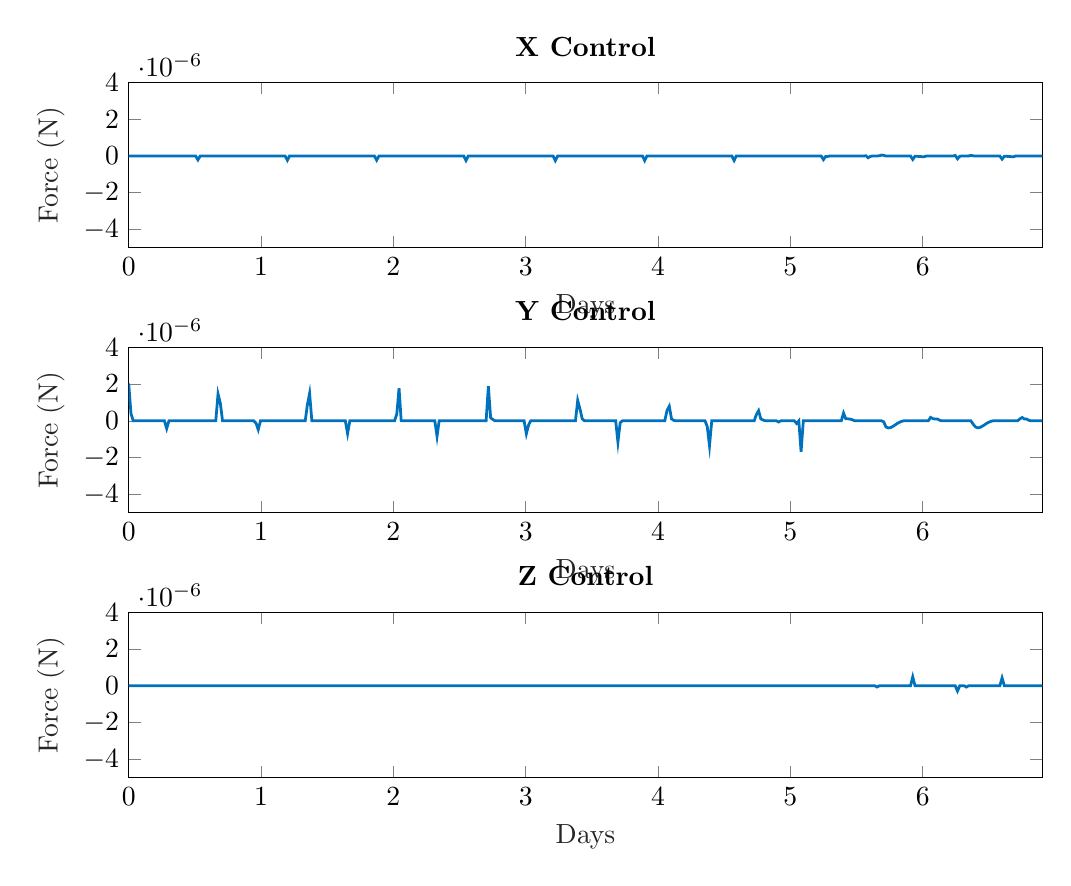 % This file was created by matlab2tikz.
%
%The latest updates can be retrieved from
%  http://www.mathworks.com/matlabcentral/fileexchange/22022-matlab2tikz-matlab2tikz
%where you can also make suggestions and rate matlab2tikz.
%
\definecolor{mycolor1}{rgb}{0.0,0.447,0.741}%
%
\begin{tikzpicture}

\begin{axis}[%
width=4.568in,
height=0.827in,
at={(0.766in,3.215in)},
scale only axis,
xmin=0,
xmax=6.904,
xlabel style={font=\color{white!15!black}},
xlabel={Days},
ymin=-5e-06,
ymax=4e-06,
ylabel style={font=\color{white!15!black}},
ylabel={Force (N)},
axis background/.style={fill=white},
title style={font=\bfseries},
title={X Control}
]
\addplot [color=mycolor1, line width=1.0pt, forget plot]
  table[row sep=crcr]{%
0	2.097e-18\\
0.017	3.658e-18\\
0.034	5.445e-18\\
0.051	6.495e-18\\
0.068	7.335e-18\\
0.084	8.867e-18\\
0.101	9.623e-18\\
0.118	1.005e-17\\
0.135	1.092e-17\\
0.152	1.134e-17\\
0.169	1.233e-17\\
0.186	2.096e-19\\
0.203	3.991e-20\\
0.219	1.192e-22\\
0.236	6.353e-20\\
0.253	3.097e-21\\
0.27	5.917e-20\\
0.287	1.465e-20\\
0.304	-1.35e-20\\
0.321	-2.83e-20\\
0.338	-1.154e-19\\
0.354	-1.674e-20\\
0.371	-4.889e-20\\
0.388	-1.526e-20\\
0.405	2.349e-20\\
0.422	-1.884e-21\\
0.439	-4.628e-21\\
0.456	2.394e-20\\
0.473	3.926e-20\\
0.49	2.012e-20\\
0.506	-5.7e-21\\
0.523	-2.113e-07\\
0.54	-3.083e-16\\
0.557	-1.591e-16\\
0.574	-9.568e-17\\
0.591	-6.125e-17\\
0.608	-3.873e-17\\
0.625	-2.21e-17\\
0.641	-9.115e-18\\
0.658	1.72e-18\\
0.675	1.204e-17\\
0.692	2.087e-17\\
0.709	3.005e-17\\
0.726	3.727e-17\\
0.743	4.434e-17\\
0.76	4.981e-17\\
0.777	5.484e-17\\
0.793	5.905e-17\\
0.81	6.242e-17\\
0.827	6.802e-17\\
0.844	7.695e-17\\
0.861	1.964e-19\\
0.878	2.214e-20\\
0.895	1.742e-19\\
0.912	1.268e-19\\
0.928	1.169e-19\\
0.945	-1.631e-20\\
0.962	9.356e-20\\
0.979	-1.433e-20\\
0.996	3.525e-20\\
1.013	-6.034e-20\\
1.03	4.997e-20\\
1.047	8.978e-20\\
1.063	6.402e-20\\
1.08	2.789e-20\\
1.097	-6.827e-20\\
1.114	-2.407e-19\\
1.131	-1.292e-19\\
1.148	-2.058e-19\\
1.165	-6.933e-20\\
1.182	2.16e-19\\
1.199	-2.311e-07\\
1.215	-2.302e-17\\
1.232	-1.148e-17\\
1.249	-6.685e-18\\
1.266	-4.277e-18\\
1.283	-2.624e-18\\
1.3	-1.502e-18\\
1.317	-6.459e-19\\
1.334	1.857e-19\\
1.35	8.724e-19\\
1.367	1.52e-18\\
1.384	2.288e-18\\
1.401	2.672e-18\\
1.418	3.198e-18\\
1.435	3.638e-18\\
1.452	3.884e-18\\
1.469	4.184e-18\\
1.485	4.687e-18\\
1.502	5.239e-18\\
1.519	6.228e-18\\
1.536	2.762e-19\\
1.553	-8.544e-20\\
1.57	4.381e-20\\
1.587	1.065e-19\\
1.604	-3.794e-20\\
1.621	-4.029e-20\\
1.637	2.864e-20\\
1.654	8.572e-20\\
1.671	-4.742e-20\\
1.688	3.769e-20\\
1.705	8.502e-20\\
1.722	-1.102e-19\\
1.739	-9.685e-20\\
1.756	-1.143e-19\\
1.772	-1.008e-19\\
1.789	-1.003e-19\\
1.806	-1.29e-19\\
1.823	9.02e-20\\
1.84	1.376e-19\\
1.857	-9.325e-20\\
1.874	-2.273e-07\\
1.891	-2.527e-18\\
1.907	-4.538e-19\\
1.924	-8.269e-19\\
1.941	-5.247e-19\\
1.958	-3.534e-19\\
1.975	-8.013e-20\\
1.992	-9.945e-20\\
2.009	1.281e-19\\
2.026	-1.489e-19\\
2.043	2.471e-19\\
2.059	1.5e-19\\
2.076	2.81e-19\\
2.093	1.509e-19\\
2.11	5.641e-19\\
2.127	1.777e-19\\
2.144	5.908e-19\\
2.161	7.301e-19\\
2.178	7.231e-19\\
2.194	1.427e-18\\
2.211	3.069e-18\\
2.228	1.645e-18\\
2.245	1.425e-18\\
2.262	1.175e-18\\
2.279	1.091e-18\\
2.296	1.414e-18\\
2.313	8.963e-19\\
2.33	3.959e-19\\
2.346	8.309e-19\\
2.363	1.98e-19\\
2.38	3.272e-19\\
2.397	1.529e-19\\
2.414	1.082e-19\\
2.431	-1.316e-19\\
2.448	-3.332e-19\\
2.465	-4.635e-19\\
2.481	-3.717e-19\\
2.498	-6.752e-19\\
2.515	-4.655e-19\\
2.532	1.553e-20\\
2.549	-2.441e-07\\
2.566	-1.876e-17\\
2.583	-6.481e-18\\
2.6	-6.972e-18\\
2.616	-1.073e-17\\
2.633	-6.098e-18\\
2.65	1.174e-18\\
2.667	-2.897e-18\\
2.684	-2.006e-18\\
2.701	2.118e-18\\
2.718	5.922e-18\\
2.735	-4.064e-18\\
2.752	1.536e-18\\
2.768	5.349e-18\\
2.785	4.818e-18\\
2.802	3.861e-18\\
2.819	5.575e-18\\
2.836	8.374e-18\\
2.853	1.207e-17\\
2.87	3.717e-18\\
2.887	2.918e-19\\
2.903	5.771e-19\\
2.92	8.271e-19\\
2.937	5.92e-21\\
2.954	8.292e-19\\
2.971	8.581e-19\\
2.988	1.592e-19\\
3.005	1.245e-19\\
3.022	1.783e-19\\
3.038	1.124e-19\\
3.055	3.105e-21\\
3.072	-1.351e-19\\
3.089	-9.261e-20\\
3.106	1.999e-19\\
3.123	-7.103e-19\\
3.14	-2.373e-19\\
3.157	-3.727e-19\\
3.174	-7.795e-20\\
3.19	-2.914e-19\\
3.207	-3.223e-19\\
3.224	-2.507e-07\\
3.241	-3.388e-17\\
3.258	-1.658e-17\\
3.275	-9.572e-18\\
3.292	-6.27e-18\\
3.309	-3.708e-18\\
3.325	-2.329e-18\\
3.342	-1.346e-18\\
3.359	-5.761e-19\\
3.376	1.164e-18\\
3.393	2.096e-18\\
3.41	2.988e-18\\
3.427	4.191e-18\\
3.444	4.543e-18\\
3.46	5.712e-18\\
3.477	6.807e-18\\
3.494	7.774e-18\\
3.511	9.053e-18\\
3.528	1.063e-17\\
3.545	1.423e-17\\
3.562	8.299e-17\\
3.579	5.99e-17\\
3.596	5.695e-17\\
3.612	5.629e-17\\
3.629	5.237e-17\\
3.646	4.309e-17\\
3.663	3.395e-17\\
3.68	2.412e-17\\
3.697	2.513e-17\\
3.714	1.212e-17\\
3.731	1.72e-17\\
3.747	1.012e-17\\
3.764	-4.492e-17\\
3.781	5.917e-18\\
3.798	1.853e-18\\
3.815	-2.132e-18\\
3.832	-1.387e-17\\
3.849	-1.186e-17\\
3.866	-1.522e-17\\
3.883	-1.061e-17\\
3.899	-2.488e-07\\
3.916	-7.696e-17\\
3.933	-3.612e-17\\
3.95	-2.214e-17\\
3.967	-1.463e-17\\
3.984	-9.762e-18\\
4.001	-6.074e-18\\
4.018	-3.102e-18\\
4.034	-3.771e-19\\
4.051	2.122e-18\\
4.068	4.532e-18\\
4.085	6.987e-18\\
4.102	9.248e-18\\
4.119	1.078e-17\\
4.136	1.348e-17\\
4.153	1.606e-17\\
4.169	1.904e-17\\
4.186	2.261e-17\\
4.203	2.834e-17\\
4.22	4.275e-17\\
4.237	4.869e-18\\
4.254	3.293e-18\\
4.271	2.899e-18\\
4.288	3.325e-18\\
4.305	2.841e-18\\
4.321	2.194e-18\\
4.338	1.76e-18\\
4.355	2.31e-18\\
4.372	1.673e-18\\
4.389	1.076e-18\\
4.406	1.16e-18\\
4.423	6.495e-19\\
4.44	7.963e-19\\
4.456	-2.323e-19\\
4.473	-3.418e-21\\
4.49	-7.423e-19\\
4.507	-5.856e-19\\
4.524	-1.415e-18\\
4.541	-1.712e-18\\
4.558	-8.47e-19\\
4.575	-2.432e-07\\
4.591	-1.467e-17\\
4.608	-6.687e-18\\
4.625	-3.917e-18\\
4.642	-2.508e-18\\
4.659	-1.655e-18\\
4.676	-9.965e-19\\
4.693	-5.448e-19\\
4.71	-5.622e-20\\
4.727	3.99e-19\\
4.743	9.393e-19\\
4.76	1.258e-18\\
4.777	1.647e-18\\
4.794	1.935e-18\\
4.811	2.657e-18\\
4.828	3.194e-18\\
4.845	3.497e-18\\
4.862	4.308e-18\\
4.878	5.635e-18\\
4.895	9.184e-18\\
4.912	-2.591e-09\\
4.929	5.487e-19\\
4.946	-1.649e-19\\
4.963	7.249e-19\\
4.98	-2.228e-19\\
4.997	9.311e-20\\
5.013	-2.829e-19\\
5.03	-7.885e-20\\
5.047	2.535e-19\\
5.064	-7.322e-20\\
5.081	-2.519e-19\\
5.098	-1.304e-22\\
5.115	-5.165e-19\\
5.132	-3.78e-19\\
5.149	-2.122e-19\\
5.165	-1.102e-18\\
5.182	1.376e-19\\
5.199	-5.348e-19\\
5.216	1.311e-19\\
5.233	-3.89e-19\\
5.25	-1.967e-07\\
5.267	-2.159e-08\\
5.284	-2.098e-08\\
5.3	-2.726e-18\\
5.317	-7.261e-19\\
5.334	-7.291e-19\\
5.351	3.064e-19\\
5.368	-2.405e-20\\
5.385	-1.728e-19\\
5.402	1.011e-20\\
5.419	3.02e-19\\
5.436	2.616e-19\\
5.452	2.434e-19\\
5.469	4.738e-19\\
5.486	8.595e-19\\
5.503	1.002e-18\\
5.52	1.499e-18\\
5.537	1.42e-18\\
5.554	3.354e-18\\
5.571	1.532e-08\\
5.587	-9.644e-08\\
5.604	-2.295e-08\\
5.621	1.791e-19\\
5.638	1.113e-18\\
5.655	1.9e-18\\
5.672	1.261e-08\\
5.689	4.978e-08\\
5.706	3.59e-08\\
5.722	2.507e-18\\
5.739	5.465e-18\\
5.756	7.235e-18\\
5.773	8.193e-18\\
5.79	1.088e-17\\
5.807	1.228e-17\\
5.824	1.319e-17\\
5.841	2.073e-17\\
5.858	-7.234e-16\\
5.874	-3.307e-09\\
5.891	2.942e-16\\
5.908	3.107e-16\\
5.925	-1.865e-07\\
5.942	-1.254e-08\\
5.959	-1.746e-08\\
5.976	-2.52e-08\\
5.993	-3.47e-08\\
6.009	-4.5e-08\\
6.026	-1.142e-16\\
6.043	-1.084e-17\\
6.06	-4.599e-18\\
6.077	-3.121e-18\\
6.094	-1.724e-19\\
6.111	2.506e-18\\
6.128	3.155e-18\\
6.144	4.481e-18\\
6.161	6.588e-18\\
6.178	9.475e-18\\
6.195	1.399e-17\\
6.212	2.038e-17\\
6.229	4.248e-17\\
6.246	3.099e-08\\
6.263	-1.549e-07\\
6.28	-1.249e-08\\
6.296	-6.755e-17\\
6.313	-6.201e-18\\
6.33	1.839e-17\\
6.347	1.53e-16\\
6.364	3.437e-08\\
6.381	1.023e-08\\
6.398	-5.819e-18\\
6.415	-1.377e-17\\
6.431	-1.298e-17\\
6.448	-2.145e-17\\
6.465	-1.946e-17\\
6.482	-1.688e-17\\
6.499	-2.097e-17\\
6.516	-1.287e-17\\
6.533	-1.673e-17\\
6.55	-3.101e-09\\
6.566	-9.09e-17\\
6.583	-6.418e-17\\
6.6	-1.701e-07\\
6.617	-1.252e-08\\
6.634	-1.757e-08\\
6.651	-2.532e-08\\
6.668	-3.472e-08\\
6.685	-4.484e-08\\
6.702	-7.203e-17\\
6.718	-9.552e-18\\
6.735	-4.086e-18\\
6.752	-1.559e-18\\
6.769	8.732e-20\\
6.786	1.054e-18\\
6.803	1.995e-18\\
6.82	3.505e-18\\
6.837	5.325e-18\\
6.853	7.396e-18\\
6.87	1.014e-17\\
6.887	1.473e-17\\
6.904	2.786e-17\\
};
\end{axis}

\begin{axis}[%
width=4.568in,
height=0.827in,
at={(0.766in,1.891in)},
scale only axis,
xmin=0,
xmax=6.904,
xlabel style={font=\color{white!15!black}},
xlabel={Days},
ymin=-5e-06,
ymax=4e-06,
ylabel style={font=\color{white!15!black}},
ylabel={Force (N)},
axis background/.style={fill=white},
title style={font=\bfseries},
title={Y Control}
]
\addplot [color=mycolor1, line width=1.0pt, forget plot]
  table[row sep=crcr]{%
0	2.032e-06\\
0.017	3.982e-07\\
0.034	6.706e-16\\
0.051	1.605e-16\\
0.068	6.319e-17\\
0.084	3.179e-17\\
0.101	1.777e-17\\
0.118	1.056e-17\\
0.135	5.634e-18\\
0.152	1.854e-18\\
0.169	-1.759e-18\\
0.186	-1.075e-19\\
0.203	-7.579e-20\\
0.219	-1.087e-19\\
0.236	-1.42e-19\\
0.253	-1.352e-19\\
0.27	-3.154e-19\\
0.287	-4.254e-07\\
0.304	-5.267e-18\\
0.321	-2.711e-19\\
0.338	-1.889e-19\\
0.354	-3.311e-23\\
0.371	-1.346e-20\\
0.388	1.698e-20\\
0.405	1.163e-20\\
0.422	2.919e-20\\
0.439	8.7e-20\\
0.456	5.313e-20\\
0.473	-6.375e-21\\
0.49	-8.345e-22\\
0.506	5.497e-20\\
0.523	-3.425e-18\\
0.54	1.551e-17\\
0.557	3.248e-17\\
0.574	5.466e-17\\
0.591	9.458e-17\\
0.608	1.807e-16\\
0.625	3.973e-16\\
0.641	1.26e-15\\
0.658	5.087e-15\\
0.675	1.46e-06\\
0.692	9.732e-07\\
0.709	3.129e-15\\
0.726	1.032e-15\\
0.743	3.964e-16\\
0.76	1.851e-16\\
0.777	1.011e-16\\
0.793	5.806e-17\\
0.81	3.093e-17\\
0.827	8.464e-18\\
0.844	-1.232e-17\\
0.861	1.483e-20\\
0.878	6.026e-20\\
0.895	-1.984e-19\\
0.912	-4.497e-19\\
0.928	-7.838e-19\\
0.945	-2.096e-18\\
0.962	-1.274e-07\\
0.979	-4.83e-07\\
0.996	-2.328e-18\\
1.013	-9.628e-19\\
1.03	-2.953e-19\\
1.047	-3.663e-20\\
1.063	-1.268e-19\\
1.08	2.104e-20\\
1.097	-2.389e-20\\
1.114	3.886e-20\\
1.131	-1.452e-19\\
1.148	1.169e-19\\
1.165	1.975e-20\\
1.182	-3.353e-20\\
1.199	-2.088e-19\\
1.215	1.064e-18\\
1.232	2.259e-18\\
1.249	3.661e-18\\
1.266	6.383e-18\\
1.283	1.209e-17\\
1.3	2.637e-17\\
1.317	7.185e-17\\
1.334	3.066e-16\\
1.35	8.594e-07\\
1.367	1.491e-06\\
1.384	8.018e-17\\
1.401	4.825e-17\\
1.418	2.257e-17\\
1.435	1.125e-17\\
1.452	5.961e-18\\
1.469	3.217e-18\\
1.485	1.609e-18\\
1.502	6.015e-19\\
1.519	-8.748e-19\\
1.536	-1.689e-19\\
1.553	-2.007e-19\\
1.57	1.652e-20\\
1.587	-8.376e-19\\
1.604	9.428e-20\\
1.621	-3.058e-19\\
1.637	-2.614e-18\\
1.654	-6.964e-07\\
1.671	-1.281e-17\\
1.688	-1.212e-18\\
1.705	-3.266e-19\\
1.722	2.482e-20\\
1.739	-8.94e-19\\
1.756	7.608e-20\\
1.772	-1.367e-19\\
1.789	4.592e-19\\
1.806	-3.023e-19\\
1.823	1.583e-19\\
1.84	3.249e-20\\
1.857	-1.159e-19\\
1.874	5.265e-20\\
1.891	-2.603e-19\\
1.907	7.627e-20\\
1.924	3.088e-19\\
1.941	5.311e-19\\
1.958	1.133e-18\\
1.975	2.1e-18\\
1.992	4.627e-18\\
2.009	1.652e-17\\
2.026	3.664e-07\\
2.043	1.777e-06\\
2.059	1.269e-08\\
2.076	8.509e-18\\
2.093	2.796e-18\\
2.11	1.31e-18\\
2.127	7.111e-19\\
2.144	1.157e-19\\
2.161	1.692e-19\\
2.178	-7.922e-20\\
2.194	4.282e-20\\
2.211	-6.037e-19\\
2.228	-1.227e-18\\
2.245	-2.32e-18\\
2.262	-2.679e-18\\
2.279	-4.245e-18\\
2.296	-9.504e-18\\
2.313	-5.566e-17\\
2.33	-8.466e-07\\
2.346	-5.27e-16\\
2.363	-3.386e-17\\
2.38	-1.07e-17\\
2.397	-5.111e-18\\
2.414	-2.666e-18\\
2.431	-1.807e-18\\
2.448	-1.194e-18\\
2.465	-8.037e-19\\
2.481	-6.362e-19\\
2.498	-7.719e-20\\
2.515	1.096e-19\\
2.532	1.824e-20\\
2.549	-2.171e-18\\
2.566	6.62e-18\\
2.583	-4.138e-18\\
2.6	8.845e-18\\
2.616	4.29e-18\\
2.633	1.122e-17\\
2.65	1.458e-17\\
2.667	1.907e-17\\
2.684	3.453e-17\\
2.701	1.038e-16\\
2.718	1.88e-06\\
2.735	1.614e-07\\
2.752	7.195e-08\\
2.768	6.038e-17\\
2.785	2.376e-17\\
2.802	8.982e-18\\
2.819	3.007e-18\\
2.836	3.754e-18\\
2.853	1.873e-18\\
2.87	-2.706e-18\\
2.887	-1.711e-19\\
2.903	-4.306e-19\\
2.92	-3.282e-19\\
2.937	-1.496e-18\\
2.954	-2.669e-18\\
2.971	-6.912e-18\\
2.988	-2.175e-17\\
3.005	-7.04e-07\\
3.022	-2.225e-07\\
3.038	-2.049e-17\\
3.055	-6.642e-18\\
3.072	-2.93e-18\\
3.089	-1.012e-18\\
3.106	-8.855e-19\\
3.123	-1.087e-18\\
3.14	-4.129e-20\\
3.157	-2.92e-19\\
3.174	-3.705e-20\\
3.19	3.767e-19\\
3.207	2.373e-19\\
3.224	-2.193e-18\\
3.241	-1.656e-19\\
3.258	1.656e-18\\
3.275	3.815e-18\\
3.292	6.286e-18\\
3.309	1.001e-17\\
3.325	1.635e-17\\
3.342	2.921e-17\\
3.359	6.492e-17\\
3.376	2.208e-16\\
3.393	1.109e-06\\
3.41	6.515e-07\\
3.427	1.108e-07\\
3.444	3.186e-16\\
3.46	3.616e-17\\
3.477	1.668e-17\\
3.494	9.44e-18\\
3.511	5.071e-18\\
3.528	3.152e-18\\
3.545	1.638e-19\\
3.562	-4.446e-18\\
3.579	-2.727e-18\\
3.596	-1.492e-17\\
3.612	-3.977e-17\\
3.629	-8.617e-17\\
3.646	-1.477e-16\\
3.663	-3.102e-16\\
3.68	-9.927e-16\\
3.697	-1.159e-06\\
3.714	-1.066e-07\\
3.731	-1.156e-15\\
3.747	-3.595e-16\\
3.764	-9.506e-17\\
3.781	-8.255e-17\\
3.798	-4.987e-17\\
3.815	-3.739e-17\\
3.832	-2.281e-17\\
3.849	-1.189e-17\\
3.866	-4.102e-18\\
3.883	3.427e-18\\
3.899	-5.695e-18\\
3.916	-9.866e-19\\
3.933	3.241e-18\\
3.95	7.79e-18\\
3.967	1.337e-17\\
3.984	2.155e-17\\
4.001	3.499e-17\\
4.018	6.14e-17\\
4.034	1.279e-16\\
4.051	3.966e-16\\
4.068	5.618e-07\\
4.085	7.932e-07\\
4.102	1.08e-07\\
4.119	2.253e-08\\
4.136	1.236e-16\\
4.153	4.836e-17\\
4.169	2.518e-17\\
4.186	1.406e-17\\
4.203	7.268e-18\\
4.22	1.661e-18\\
4.237	5.899e-19\\
4.254	-1.328e-18\\
4.271	-2.103e-18\\
4.288	-4.188e-18\\
4.305	-6.264e-18\\
4.321	-1.195e-17\\
4.338	-2.651e-17\\
4.355	-8.253e-17\\
4.372	-3.105e-07\\
4.389	-1.357e-06\\
4.406	-9.344e-17\\
4.423	-2.801e-17\\
4.44	-1.387e-17\\
4.456	-8.267e-18\\
4.473	-5.206e-18\\
4.49	-2.591e-18\\
4.507	-3.111e-19\\
4.524	-8.078e-19\\
4.541	7.129e-20\\
4.558	1.164e-18\\
4.575	-9.84e-19\\
4.591	-1.268e-19\\
4.608	5.677e-19\\
4.625	1.403e-18\\
4.642	2.518e-18\\
4.659	3.998e-18\\
4.676	6.568e-18\\
4.693	1.151e-17\\
4.71	2.388e-17\\
4.727	7.199e-17\\
4.743	3.362e-07\\
4.76	5.514e-07\\
4.777	1.002e-07\\
4.794	4.479e-08\\
4.811	2.365e-17\\
4.828	9.173e-18\\
4.845	4.811e-18\\
4.862	2.169e-18\\
4.878	6.606e-19\\
4.895	2.767e-19\\
4.912	-6.387e-08\\
4.929	-3.729e-19\\
4.946	2.327e-19\\
4.963	-1.32e-19\\
4.98	-4.947e-19\\
4.997	-4.172e-19\\
5.013	-1.502e-18\\
5.03	-1.308e-18\\
5.047	-1.432e-07\\
5.064	-1.814e-17\\
5.081	-1.685e-06\\
5.098	-7.49e-17\\
5.115	-4.568e-18\\
5.132	-1.739e-18\\
5.149	-1.356e-18\\
5.165	-4.524e-19\\
5.182	-3.006e-19\\
5.199	-3.438e-20\\
5.216	1.704e-19\\
5.233	-6.364e-19\\
5.25	9.706e-20\\
5.267	-1.066e-18\\
5.284	-1.246e-18\\
5.3	5.847e-19\\
5.317	5.353e-19\\
5.334	1.48e-18\\
5.351	2.573e-18\\
5.368	5.633e-18\\
5.385	2.172e-17\\
5.402	4.206e-07\\
5.419	1.073e-07\\
5.436	1.061e-07\\
5.452	9.201e-08\\
5.469	5.607e-08\\
5.486	2.923e-18\\
5.503	1.168e-18\\
5.52	4.512e-19\\
5.537	3.977e-19\\
5.554	3.285e-19\\
5.571	-1.359e-20\\
5.587	-4.25e-18\\
5.604	-3.131e-18\\
5.621	-4.255e-18\\
5.638	-4.651e-18\\
5.655	-5.118e-18\\
5.672	-4.533e-18\\
5.689	-3.748e-18\\
5.706	-5.871e-08\\
5.722	-3.3e-07\\
5.739	-3.863e-07\\
5.756	-3.732e-07\\
5.773	-3.106e-07\\
5.79	-2.37e-07\\
5.807	-1.492e-07\\
5.824	-8.185e-08\\
5.841	-2.717e-08\\
5.858	2.781e-16\\
5.874	8.947e-17\\
5.891	-6.963e-17\\
5.908	-1.233e-16\\
5.925	-1.41e-17\\
5.942	-7.134e-18\\
5.959	-3.943e-18\\
5.976	1.015e-18\\
5.993	3.725e-18\\
6.009	1.055e-17\\
6.026	4.486e-17\\
6.043	1.433e-16\\
6.06	1.838e-07\\
6.077	1.173e-07\\
6.094	9.717e-08\\
6.111	9.752e-08\\
6.128	3.015e-08\\
6.144	3.865e-17\\
6.161	1.553e-17\\
6.178	7.784e-18\\
6.195	3.681e-18\\
6.212	4.283e-19\\
6.229	-3.081e-18\\
6.246	-8.702e-18\\
6.263	-7.844e-18\\
6.28	7.172e-18\\
6.296	1.472e-17\\
6.313	7.667e-18\\
6.33	-5.664e-18\\
6.347	-2.994e-17\\
6.364	-7.533e-17\\
6.381	-1.769e-07\\
6.398	-3.28e-07\\
6.415	-3.81e-07\\
6.431	-3.664e-07\\
6.448	-3.039e-07\\
6.465	-2.317e-07\\
6.482	-1.458e-07\\
6.499	-8.027e-08\\
6.516	-2.693e-08\\
6.533	-4.501e-10\\
6.55	-5.184e-17\\
6.566	-3.977e-17\\
6.583	-3.368e-17\\
6.6	-1.242e-17\\
6.617	-5.773e-18\\
6.634	-2.971e-18\\
6.651	-3.467e-19\\
6.668	2.375e-18\\
6.685	6.2e-18\\
6.702	2.909e-17\\
6.718	8.805e-17\\
6.735	1.073e-07\\
6.752	1.796e-07\\
6.769	9.429e-08\\
6.786	9.464e-08\\
6.803	2.418e-08\\
6.82	2.935e-17\\
6.837	1.266e-17\\
6.853	6.478e-18\\
6.87	3.233e-18\\
6.887	6.673e-19\\
6.904	-1.702e-18\\
};
\end{axis}

\begin{axis}[%
width=4.568in,
height=0.827in,
at={(0.766in,0.566in)},
scale only axis,
xmin=0,
xmax=6.904,
xlabel style={font=\color{white!15!black}},
xlabel={Days},
ymin=-5e-06,
ymax=4e-06,
ylabel style={font=\color{white!15!black}},
ylabel={Force (N)},
axis background/.style={fill=white},
title style={font=\bfseries},
title={Z Control}
]
\addplot [color=mycolor1, line width=1.0pt, forget plot]
  table[row sep=crcr]{%
0	3.61e-19\\
0.017	-6.447e-20\\
0.034	-8.044e-19\\
0.051	-1.727e-18\\
0.068	-2.277e-18\\
0.084	-2.675e-18\\
0.101	-3.665e-18\\
0.118	-3.875e-18\\
0.135	-3.893e-18\\
0.152	-4.717e-18\\
0.169	-5.058e-18\\
0.186	8.202e-20\\
0.203	1.156e-19\\
0.219	7.299e-20\\
0.236	3.55e-21\\
0.253	9.566e-20\\
0.27	-6.122e-20\\
0.287	-3.802e-20\\
0.304	-7.494e-20\\
0.321	-2.705e-20\\
0.338	-1.322e-21\\
0.354	6.592e-20\\
0.371	-2.086e-20\\
0.388	8.175e-20\\
0.405	5.207e-20\\
0.422	-9.283e-21\\
0.439	5.055e-20\\
0.456	-2.66e-20\\
0.473	1.918e-20\\
0.49	-1.588e-20\\
0.506	-3.614e-21\\
0.523	2.583e-17\\
0.54	2.76e-17\\
0.557	2.83e-17\\
0.574	2.823e-17\\
0.591	2.654e-17\\
0.608	2.422e-17\\
0.625	2.045e-17\\
0.641	1.624e-17\\
0.658	1.098e-17\\
0.675	5.812e-18\\
0.692	1.806e-20\\
0.709	-5.478e-18\\
0.726	-9.989e-18\\
0.743	-1.475e-17\\
0.76	-1.96e-17\\
0.777	-2.329e-17\\
0.793	-2.648e-17\\
0.81	-2.961e-17\\
0.827	-3.181e-17\\
0.844	-3.519e-17\\
0.861	-1.132e-19\\
0.878	-1.265e-19\\
0.895	-1.407e-19\\
0.912	-6.687e-20\\
0.928	6.921e-20\\
0.945	1.552e-19\\
0.962	3.476e-20\\
0.979	-1.495e-19\\
0.996	1.146e-19\\
1.013	8.054e-21\\
1.03	1.168e-19\\
1.047	-1.354e-19\\
1.063	-2.877e-20\\
1.08	-1.109e-19\\
1.097	1.362e-19\\
1.114	7.359e-20\\
1.131	4.847e-20\\
1.148	9.232e-20\\
1.165	-2.919e-20\\
1.182	1.163e-19\\
1.199	2.18e-18\\
1.215	2.281e-18\\
1.232	2.485e-18\\
1.249	2.288e-18\\
1.266	2.339e-18\\
1.283	2.02e-18\\
1.3	1.714e-18\\
1.317	1.379e-18\\
1.334	9.876e-19\\
1.35	5.031e-19\\
1.367	1.519e-19\\
1.384	-2.934e-19\\
1.401	-6.691e-19\\
1.418	-1.032e-18\\
1.435	-1.434e-18\\
1.452	-1.689e-18\\
1.469	-2.002e-18\\
1.485	-2.21e-18\\
1.502	-2.462e-18\\
1.519	-2.728e-18\\
1.536	7.268e-20\\
1.553	-4.773e-20\\
1.57	6.554e-20\\
1.587	-4.464e-20\\
1.604	-2.251e-19\\
1.621	-9.885e-20\\
1.637	-2.297e-19\\
1.654	-1.752e-20\\
1.671	7.809e-20\\
1.688	2.467e-20\\
1.705	1.401e-19\\
1.722	-1.019e-19\\
1.739	-2.144e-20\\
1.756	9.642e-20\\
1.772	-5.664e-20\\
1.789	8.024e-21\\
1.806	7.085e-20\\
1.823	-6.412e-21\\
1.84	1.595e-19\\
1.857	-1.427e-19\\
1.874	6.412e-19\\
1.891	1.426e-19\\
1.907	1.934e-19\\
1.924	4.25e-19\\
1.941	4.712e-19\\
1.958	2.159e-19\\
1.975	2.809e-19\\
1.992	2.798e-19\\
2.009	2.264e-19\\
2.026	-1.938e-19\\
2.043	-2.983e-19\\
2.059	-1.732e-19\\
2.076	6.632e-22\\
2.093	-5.143e-19\\
2.11	7.088e-20\\
2.127	-2.049e-19\\
2.144	-6.524e-19\\
2.161	-2.12e-19\\
2.178	-5.016e-19\\
2.194	9.811e-20\\
2.211	-4.021e-19\\
2.228	-4.852e-19\\
2.245	-3.648e-19\\
2.262	-2.403e-19\\
2.279	-1.051e-19\\
2.296	6.036e-20\\
2.313	6.788e-20\\
2.33	-9.968e-20\\
2.346	4.365e-20\\
2.363	-6.014e-20\\
2.38	-3.686e-20\\
2.397	-1.038e-19\\
2.414	-2.377e-19\\
2.431	4.729e-20\\
2.448	1.69e-19\\
2.465	2.565e-19\\
2.481	4.337e-19\\
2.498	1.783e-19\\
2.515	1.446e-19\\
2.532	2.616e-19\\
2.549	5.332e-18\\
2.566	1.859e-18\\
2.583	4.593e-18\\
2.6	5.095e-18\\
2.616	-1.572e-19\\
2.633	6.138e-18\\
2.65	4.506e-18\\
2.667	6.888e-18\\
2.684	-7.692e-19\\
2.701	-2.088e-19\\
2.718	-8.846e-19\\
2.735	-1.658e-19\\
2.752	1.265e-18\\
2.768	-2.14e-18\\
2.785	7.118e-19\\
2.802	-5.517e-18\\
2.819	-1.735e-18\\
2.836	-4.206e-18\\
2.853	-1.515e-18\\
2.87	6.501e-19\\
2.887	-4.773e-19\\
2.903	1.231e-19\\
2.92	-3.655e-19\\
2.937	-2.274e-19\\
2.954	-1.286e-19\\
2.971	-2.685e-19\\
2.988	-6.142e-20\\
3.005	-2.148e-19\\
3.022	6.676e-20\\
3.038	2.335e-19\\
3.055	9.254e-20\\
3.072	3.133e-20\\
3.089	8.024e-20\\
3.106	-5.613e-20\\
3.123	1.708e-19\\
3.14	1.869e-19\\
3.157	1.013e-19\\
3.174	5.946e-20\\
3.19	1.743e-19\\
3.207	-1.543e-19\\
3.224	4.598e-18\\
3.241	5.005e-18\\
3.258	4.867e-18\\
3.275	4.74e-18\\
3.292	4.457e-18\\
3.309	3.898e-18\\
3.325	3.127e-18\\
3.342	2.842e-18\\
3.359	1.65e-18\\
3.376	1.366e-18\\
3.393	2.843e-19\\
3.41	-2.909e-19\\
3.427	-1.183e-18\\
3.444	-1.885e-18\\
3.46	-2.536e-18\\
3.477	-3.349e-18\\
3.494	-3.67e-18\\
3.511	-4.589e-18\\
3.528	-5.356e-18\\
3.545	-6.219e-18\\
3.562	-1.283e-17\\
3.579	-1.284e-17\\
3.596	-1.1e-17\\
3.612	-1.118e-17\\
3.629	-8.311e-18\\
3.646	-9.362e-18\\
3.663	-7.962e-18\\
3.68	-6.62e-18\\
3.697	-3.55e-18\\
3.714	-1.741e-18\\
3.731	6.035e-20\\
3.747	1.802e-18\\
3.764	3.157e-18\\
3.781	5.018e-18\\
3.798	5.173e-18\\
3.815	6.814e-18\\
3.832	8.745e-18\\
3.849	8.84e-18\\
3.866	9.746e-18\\
3.883	9.65e-18\\
3.899	1.468e-17\\
3.916	1.522e-17\\
3.933	1.491e-17\\
3.95	1.399e-17\\
3.967	1.258e-17\\
3.984	1.081e-17\\
4.001	8.904e-18\\
4.018	7.063e-18\\
4.034	5.084e-18\\
4.051	3.135e-18\\
4.068	1.28e-18\\
4.085	-5.68e-19\\
4.102	-2.497e-18\\
4.119	-4.241e-18\\
4.136	-6.203e-18\\
4.153	-8.194e-18\\
4.169	-1.001e-17\\
4.186	-1.189e-17\\
4.203	-1.37e-17\\
4.22	-1.554e-17\\
4.237	-3.891e-19\\
4.254	-8.886e-19\\
4.271	-5.0e-19\\
4.288	-7.988e-19\\
4.305	-3.647e-19\\
4.321	-7.787e-19\\
4.338	-8.942e-19\\
4.355	-3.602e-19\\
4.372	-2.011e-19\\
4.389	-1.437e-22\\
4.406	3.109e-19\\
4.423	-2.9e-19\\
4.44	4.312e-19\\
4.456	4.062e-19\\
4.473	4.377e-19\\
4.49	8.657e-19\\
4.507	1.016e-18\\
4.524	9.092e-19\\
4.541	8.149e-19\\
4.558	7.79e-19\\
4.575	2.508e-18\\
4.591	2.422e-18\\
4.608	2.316e-18\\
4.625	2.617e-18\\
4.642	2.099e-18\\
4.659	2.203e-18\\
4.676	1.53e-18\\
4.693	1.16e-18\\
4.71	1.004e-18\\
4.727	5.164e-19\\
4.743	2.409e-19\\
4.76	-8.13e-20\\
4.777	-5.071e-19\\
4.794	-7.492e-19\\
4.811	-1.13e-18\\
4.828	-1.338e-18\\
4.845	-1.882e-18\\
4.862	-2.346e-18\\
4.878	-2.406e-18\\
4.895	-3.081e-18\\
4.912	-3.71e-19\\
4.929	2.279e-20\\
4.946	-4.588e-20\\
4.963	-2.767e-19\\
4.98	-3.494e-19\\
4.997	-1.91e-20\\
5.013	-7.621e-20\\
5.03	-5.443e-19\\
5.047	-7.22e-20\\
5.064	-2.49e-19\\
5.081	-6.726e-19\\
5.098	-2.865e-19\\
5.115	-4.919e-20\\
5.132	-4.9e-19\\
5.149	-5.274e-19\\
5.165	-2.933e-19\\
5.182	2.506e-20\\
5.199	-1.023e-19\\
5.216	-3.625e-19\\
5.233	-5.192e-19\\
5.25	2.221e-18\\
5.267	2.006e-18\\
5.284	1.736e-18\\
5.3	1.644e-18\\
5.317	1.349e-18\\
5.334	1.064e-18\\
5.351	8.251e-19\\
5.368	6.076e-19\\
5.385	4.372e-19\\
5.402	2.961e-19\\
5.419	1.595e-19\\
5.436	4.982e-20\\
5.452	-4.585e-20\\
5.469	-1.495e-19\\
5.486	-2.933e-19\\
5.503	-4.506e-19\\
5.52	-6.142e-19\\
5.537	-7.754e-19\\
5.554	-1.04e-18\\
5.571	-1.508e-18\\
5.587	-1.855e-18\\
5.604	-1.56e-18\\
5.621	-2.978e-18\\
5.638	-3.57e-18\\
5.655	-6.384e-08\\
5.672	-3.668e-18\\
5.689	-2.653e-18\\
5.706	-2.588e-18\\
5.722	-2.549e-18\\
5.739	-2.336e-18\\
5.756	-2.147e-18\\
5.773	-1.924e-18\\
5.79	-1.48e-18\\
5.807	-1.053e-18\\
5.824	-5.633e-19\\
5.841	-3.637e-20\\
5.858	-8.359e-17\\
5.874	2.252e-18\\
5.891	4.903e-17\\
5.908	5.091e-17\\
5.925	4.882e-07\\
5.942	1.331e-15\\
5.959	1.672e-16\\
5.976	6.182e-17\\
5.993	3.023e-17\\
6.009	1.783e-17\\
6.026	1.198e-17\\
6.043	8.633e-18\\
6.06	6.368e-18\\
6.077	4.333e-18\\
6.094	2.538e-18\\
6.111	1.106e-18\\
6.128	-5.099e-19\\
6.144	-2.011e-18\\
6.161	-3.578e-18\\
6.178	-5.367e-18\\
6.195	-7.438e-18\\
6.212	-1.096e-17\\
6.229	-1.478e-17\\
6.246	-2.093e-17\\
6.263	-2.849e-07\\
6.28	-4.214e-16\\
6.296	-3.678e-16\\
6.313	-2.117e-15\\
6.33	-6.749e-08\\
6.347	-8.435e-16\\
6.364	-1.416e-16\\
6.381	-6.39e-17\\
6.398	-2.865e-17\\
6.415	-1.936e-17\\
6.431	-1.756e-17\\
6.448	-1.112e-17\\
6.465	-7.794e-18\\
6.482	5.711e-18\\
6.499	3.267e-18\\
6.516	7.83e-18\\
6.533	1.247e-17\\
6.55	9.471e-19\\
6.566	8.923e-18\\
6.583	8.336e-18\\
6.6	4.303e-07\\
6.617	7.145e-16\\
6.634	1.304e-16\\
6.651	4.969e-17\\
6.668	2.573e-17\\
6.685	1.517e-17\\
6.702	9.651e-18\\
6.718	7.171e-18\\
6.735	5.256e-18\\
6.752	3.499e-18\\
6.769	2.105e-18\\
6.786	8.386e-19\\
6.803	-3.525e-19\\
6.82	-1.623e-18\\
6.837	-2.808e-18\\
6.853	-4.256e-18\\
6.87	-5.992e-18\\
6.887	-8.06e-18\\
6.904	-1.138e-17\\
};
\end{axis}
\end{tikzpicture}%